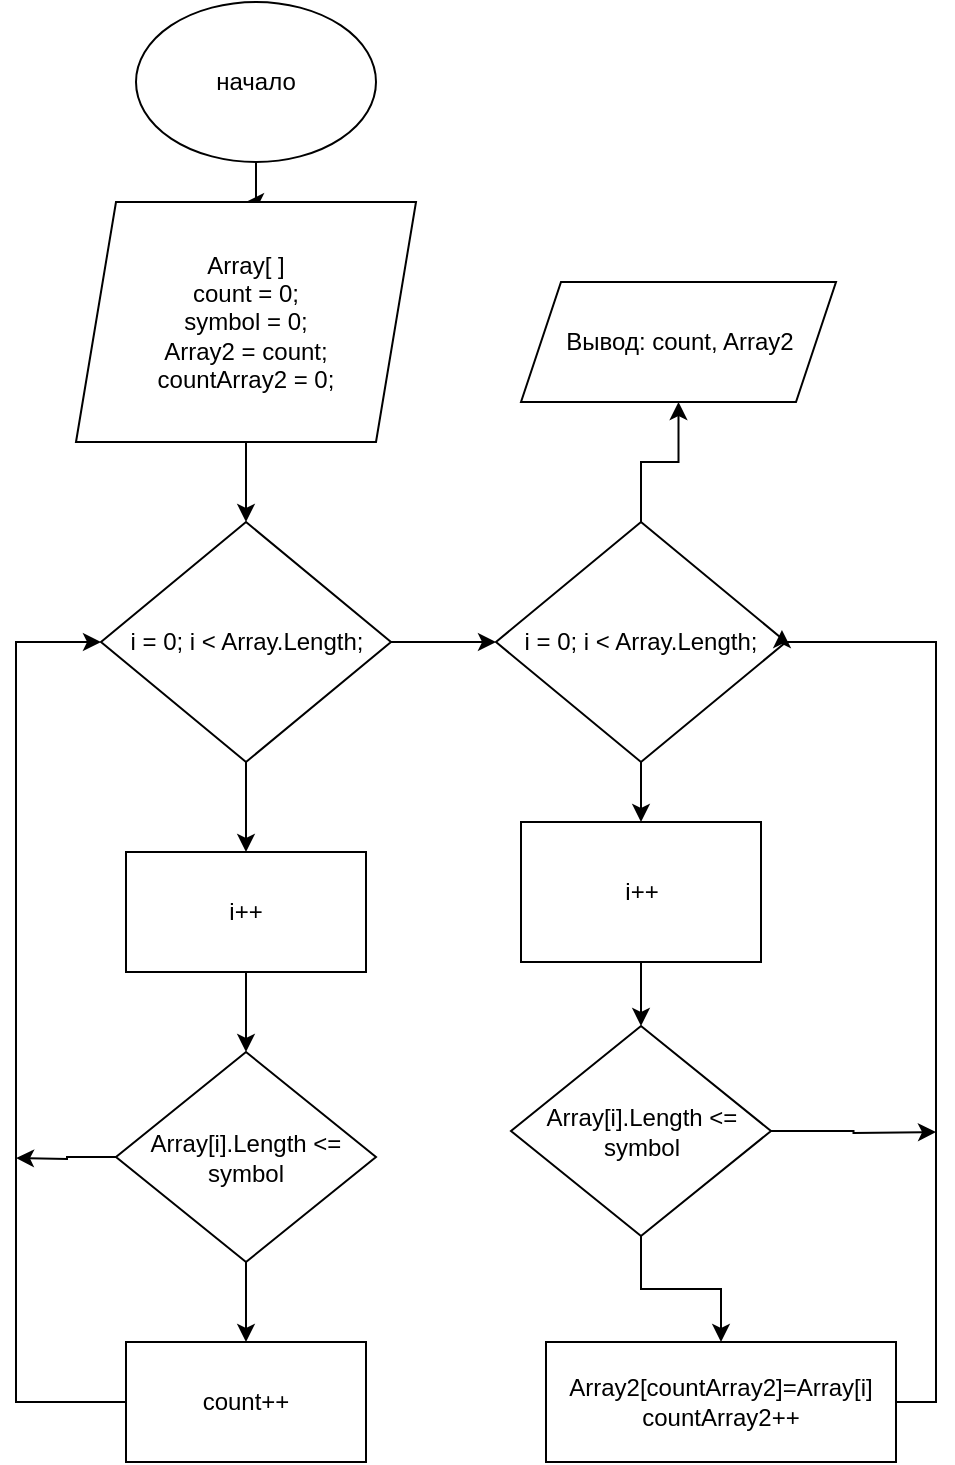 <mxfile version="20.8.20" type="google"><diagram id="JcIJS6iPdFshRaJEhA6_" name="Страница 1"><mxGraphModel dx="1434" dy="764" grid="1" gridSize="10" guides="1" tooltips="1" connect="1" arrows="1" fold="1" page="1" pageScale="1" pageWidth="827" pageHeight="1169" math="0" shadow="0"><root><mxCell id="0"/><mxCell id="1" parent="0"/><mxCell id="7z1dHma0cIrPAoU_1T8u-3" value="" style="edgeStyle=orthogonalEdgeStyle;rounded=0;orthogonalLoop=1;jettySize=auto;html=1;" parent="1" source="7z1dHma0cIrPAoU_1T8u-1" target="7z1dHma0cIrPAoU_1T8u-2" edge="1"><mxGeometry relative="1" as="geometry"/></mxCell><mxCell id="7z1dHma0cIrPAoU_1T8u-1" value="начало" style="ellipse;whiteSpace=wrap;html=1;" parent="1" vertex="1"><mxGeometry x="290" y="20" width="120" height="80" as="geometry"/></mxCell><mxCell id="7z1dHma0cIrPAoU_1T8u-5" value="" style="edgeStyle=orthogonalEdgeStyle;rounded=0;orthogonalLoop=1;jettySize=auto;html=1;" parent="1" source="7z1dHma0cIrPAoU_1T8u-2" target="7z1dHma0cIrPAoU_1T8u-4" edge="1"><mxGeometry relative="1" as="geometry"/></mxCell><mxCell id="7z1dHma0cIrPAoU_1T8u-2" value="Array[ ]&lt;br&gt;count = 0;&lt;br&gt;symbol = 0;&lt;br&gt;Array2 = count;&lt;br&gt;countArray2 = 0;" style="shape=parallelogram;perimeter=parallelogramPerimeter;whiteSpace=wrap;html=1;fixedSize=1;" parent="1" vertex="1"><mxGeometry x="260" y="120" width="170" height="120" as="geometry"/></mxCell><mxCell id="HrmgTiSh9f0LbANq2Uk_-2" value="" style="edgeStyle=orthogonalEdgeStyle;rounded=0;orthogonalLoop=1;jettySize=auto;html=1;" edge="1" parent="1" source="7z1dHma0cIrPAoU_1T8u-4" target="HrmgTiSh9f0LbANq2Uk_-1"><mxGeometry relative="1" as="geometry"/></mxCell><mxCell id="HrmgTiSh9f0LbANq2Uk_-10" value="" style="edgeStyle=orthogonalEdgeStyle;rounded=0;orthogonalLoop=1;jettySize=auto;html=1;" edge="1" parent="1" source="7z1dHma0cIrPAoU_1T8u-4" target="HrmgTiSh9f0LbANq2Uk_-9"><mxGeometry relative="1" as="geometry"/></mxCell><mxCell id="7z1dHma0cIrPAoU_1T8u-4" value="i = 0; i &amp;lt; Array.Length;" style="rhombus;whiteSpace=wrap;html=1;" parent="1" vertex="1"><mxGeometry x="272.5" y="280" width="145" height="120" as="geometry"/></mxCell><mxCell id="HrmgTiSh9f0LbANq2Uk_-4" value="" style="edgeStyle=orthogonalEdgeStyle;rounded=0;orthogonalLoop=1;jettySize=auto;html=1;" edge="1" parent="1" source="HrmgTiSh9f0LbANq2Uk_-1" target="HrmgTiSh9f0LbANq2Uk_-3"><mxGeometry relative="1" as="geometry"/></mxCell><mxCell id="HrmgTiSh9f0LbANq2Uk_-1" value="i++" style="whiteSpace=wrap;html=1;" vertex="1" parent="1"><mxGeometry x="285" y="445" width="120" height="60" as="geometry"/></mxCell><mxCell id="HrmgTiSh9f0LbANq2Uk_-7" value="" style="edgeStyle=orthogonalEdgeStyle;rounded=0;orthogonalLoop=1;jettySize=auto;html=1;" edge="1" parent="1" source="HrmgTiSh9f0LbANq2Uk_-3" target="HrmgTiSh9f0LbANq2Uk_-5"><mxGeometry relative="1" as="geometry"/></mxCell><mxCell id="HrmgTiSh9f0LbANq2Uk_-32" style="edgeStyle=orthogonalEdgeStyle;rounded=0;orthogonalLoop=1;jettySize=auto;html=1;" edge="1" parent="1" source="HrmgTiSh9f0LbANq2Uk_-3"><mxGeometry relative="1" as="geometry"><mxPoint x="230" y="598" as="targetPoint"/></mxGeometry></mxCell><mxCell id="HrmgTiSh9f0LbANq2Uk_-3" value="Array[i].Length &amp;lt;= symbol" style="rhombus;whiteSpace=wrap;html=1;" vertex="1" parent="1"><mxGeometry x="280" y="545" width="130" height="105" as="geometry"/></mxCell><mxCell id="HrmgTiSh9f0LbANq2Uk_-8" style="edgeStyle=orthogonalEdgeStyle;rounded=0;orthogonalLoop=1;jettySize=auto;html=1;entryX=0;entryY=0.5;entryDx=0;entryDy=0;" edge="1" parent="1" source="HrmgTiSh9f0LbANq2Uk_-5" target="7z1dHma0cIrPAoU_1T8u-4"><mxGeometry relative="1" as="geometry"><Array as="points"><mxPoint x="230" y="720"/><mxPoint x="230" y="340"/></Array></mxGeometry></mxCell><mxCell id="HrmgTiSh9f0LbANq2Uk_-5" value="count++" style="whiteSpace=wrap;html=1;" vertex="1" parent="1"><mxGeometry x="285" y="690" width="120" height="60" as="geometry"/></mxCell><mxCell id="HrmgTiSh9f0LbANq2Uk_-12" value="" style="edgeStyle=orthogonalEdgeStyle;rounded=0;orthogonalLoop=1;jettySize=auto;html=1;" edge="1" parent="1" source="HrmgTiSh9f0LbANq2Uk_-9" target="HrmgTiSh9f0LbANq2Uk_-11"><mxGeometry relative="1" as="geometry"/></mxCell><mxCell id="HrmgTiSh9f0LbANq2Uk_-30" value="" style="edgeStyle=orthogonalEdgeStyle;rounded=0;orthogonalLoop=1;jettySize=auto;html=1;" edge="1" parent="1" source="HrmgTiSh9f0LbANq2Uk_-9" target="HrmgTiSh9f0LbANq2Uk_-29"><mxGeometry relative="1" as="geometry"/></mxCell><mxCell id="HrmgTiSh9f0LbANq2Uk_-9" value="i = 0; i &amp;lt; Array.Length;" style="rhombus;whiteSpace=wrap;html=1;" vertex="1" parent="1"><mxGeometry x="470" y="280" width="145" height="120" as="geometry"/></mxCell><mxCell id="HrmgTiSh9f0LbANq2Uk_-18" value="" style="edgeStyle=orthogonalEdgeStyle;rounded=0;orthogonalLoop=1;jettySize=auto;html=1;" edge="1" parent="1" source="HrmgTiSh9f0LbANq2Uk_-11" target="HrmgTiSh9f0LbANq2Uk_-16"><mxGeometry relative="1" as="geometry"/></mxCell><mxCell id="HrmgTiSh9f0LbANq2Uk_-11" value="i++" style="whiteSpace=wrap;html=1;" vertex="1" parent="1"><mxGeometry x="482.5" y="430" width="120" height="70" as="geometry"/></mxCell><mxCell id="HrmgTiSh9f0LbANq2Uk_-20" value="" style="edgeStyle=orthogonalEdgeStyle;rounded=0;orthogonalLoop=1;jettySize=auto;html=1;" edge="1" parent="1" source="HrmgTiSh9f0LbANq2Uk_-16" target="HrmgTiSh9f0LbANq2Uk_-19"><mxGeometry relative="1" as="geometry"/></mxCell><mxCell id="HrmgTiSh9f0LbANq2Uk_-40" style="edgeStyle=orthogonalEdgeStyle;rounded=0;orthogonalLoop=1;jettySize=auto;html=1;" edge="1" parent="1" source="HrmgTiSh9f0LbANq2Uk_-16"><mxGeometry relative="1" as="geometry"><mxPoint x="690" y="585" as="targetPoint"/></mxGeometry></mxCell><mxCell id="HrmgTiSh9f0LbANq2Uk_-16" value="Array[i].Length &amp;lt;= symbol" style="rhombus;whiteSpace=wrap;html=1;" vertex="1" parent="1"><mxGeometry x="477.5" y="532" width="130" height="105" as="geometry"/></mxCell><mxCell id="HrmgTiSh9f0LbANq2Uk_-21" style="edgeStyle=orthogonalEdgeStyle;rounded=0;orthogonalLoop=1;jettySize=auto;html=1;entryX=0.986;entryY=0.45;entryDx=0;entryDy=0;entryPerimeter=0;" edge="1" parent="1" source="HrmgTiSh9f0LbANq2Uk_-19" target="HrmgTiSh9f0LbANq2Uk_-9"><mxGeometry relative="1" as="geometry"><Array as="points"><mxPoint x="690" y="720"/><mxPoint x="690" y="340"/><mxPoint x="613" y="340"/></Array></mxGeometry></mxCell><mxCell id="HrmgTiSh9f0LbANq2Uk_-19" value="Array2[countArray2]=Array[i]&lt;br&gt;countArray2++" style="whiteSpace=wrap;html=1;" vertex="1" parent="1"><mxGeometry x="495" y="690" width="175" height="60" as="geometry"/></mxCell><mxCell id="HrmgTiSh9f0LbANq2Uk_-29" value="Вывод: count, Array2" style="shape=parallelogram;perimeter=parallelogramPerimeter;whiteSpace=wrap;html=1;fixedSize=1;" vertex="1" parent="1"><mxGeometry x="482.5" y="160" width="157.5" height="60" as="geometry"/></mxCell></root></mxGraphModel></diagram></mxfile>